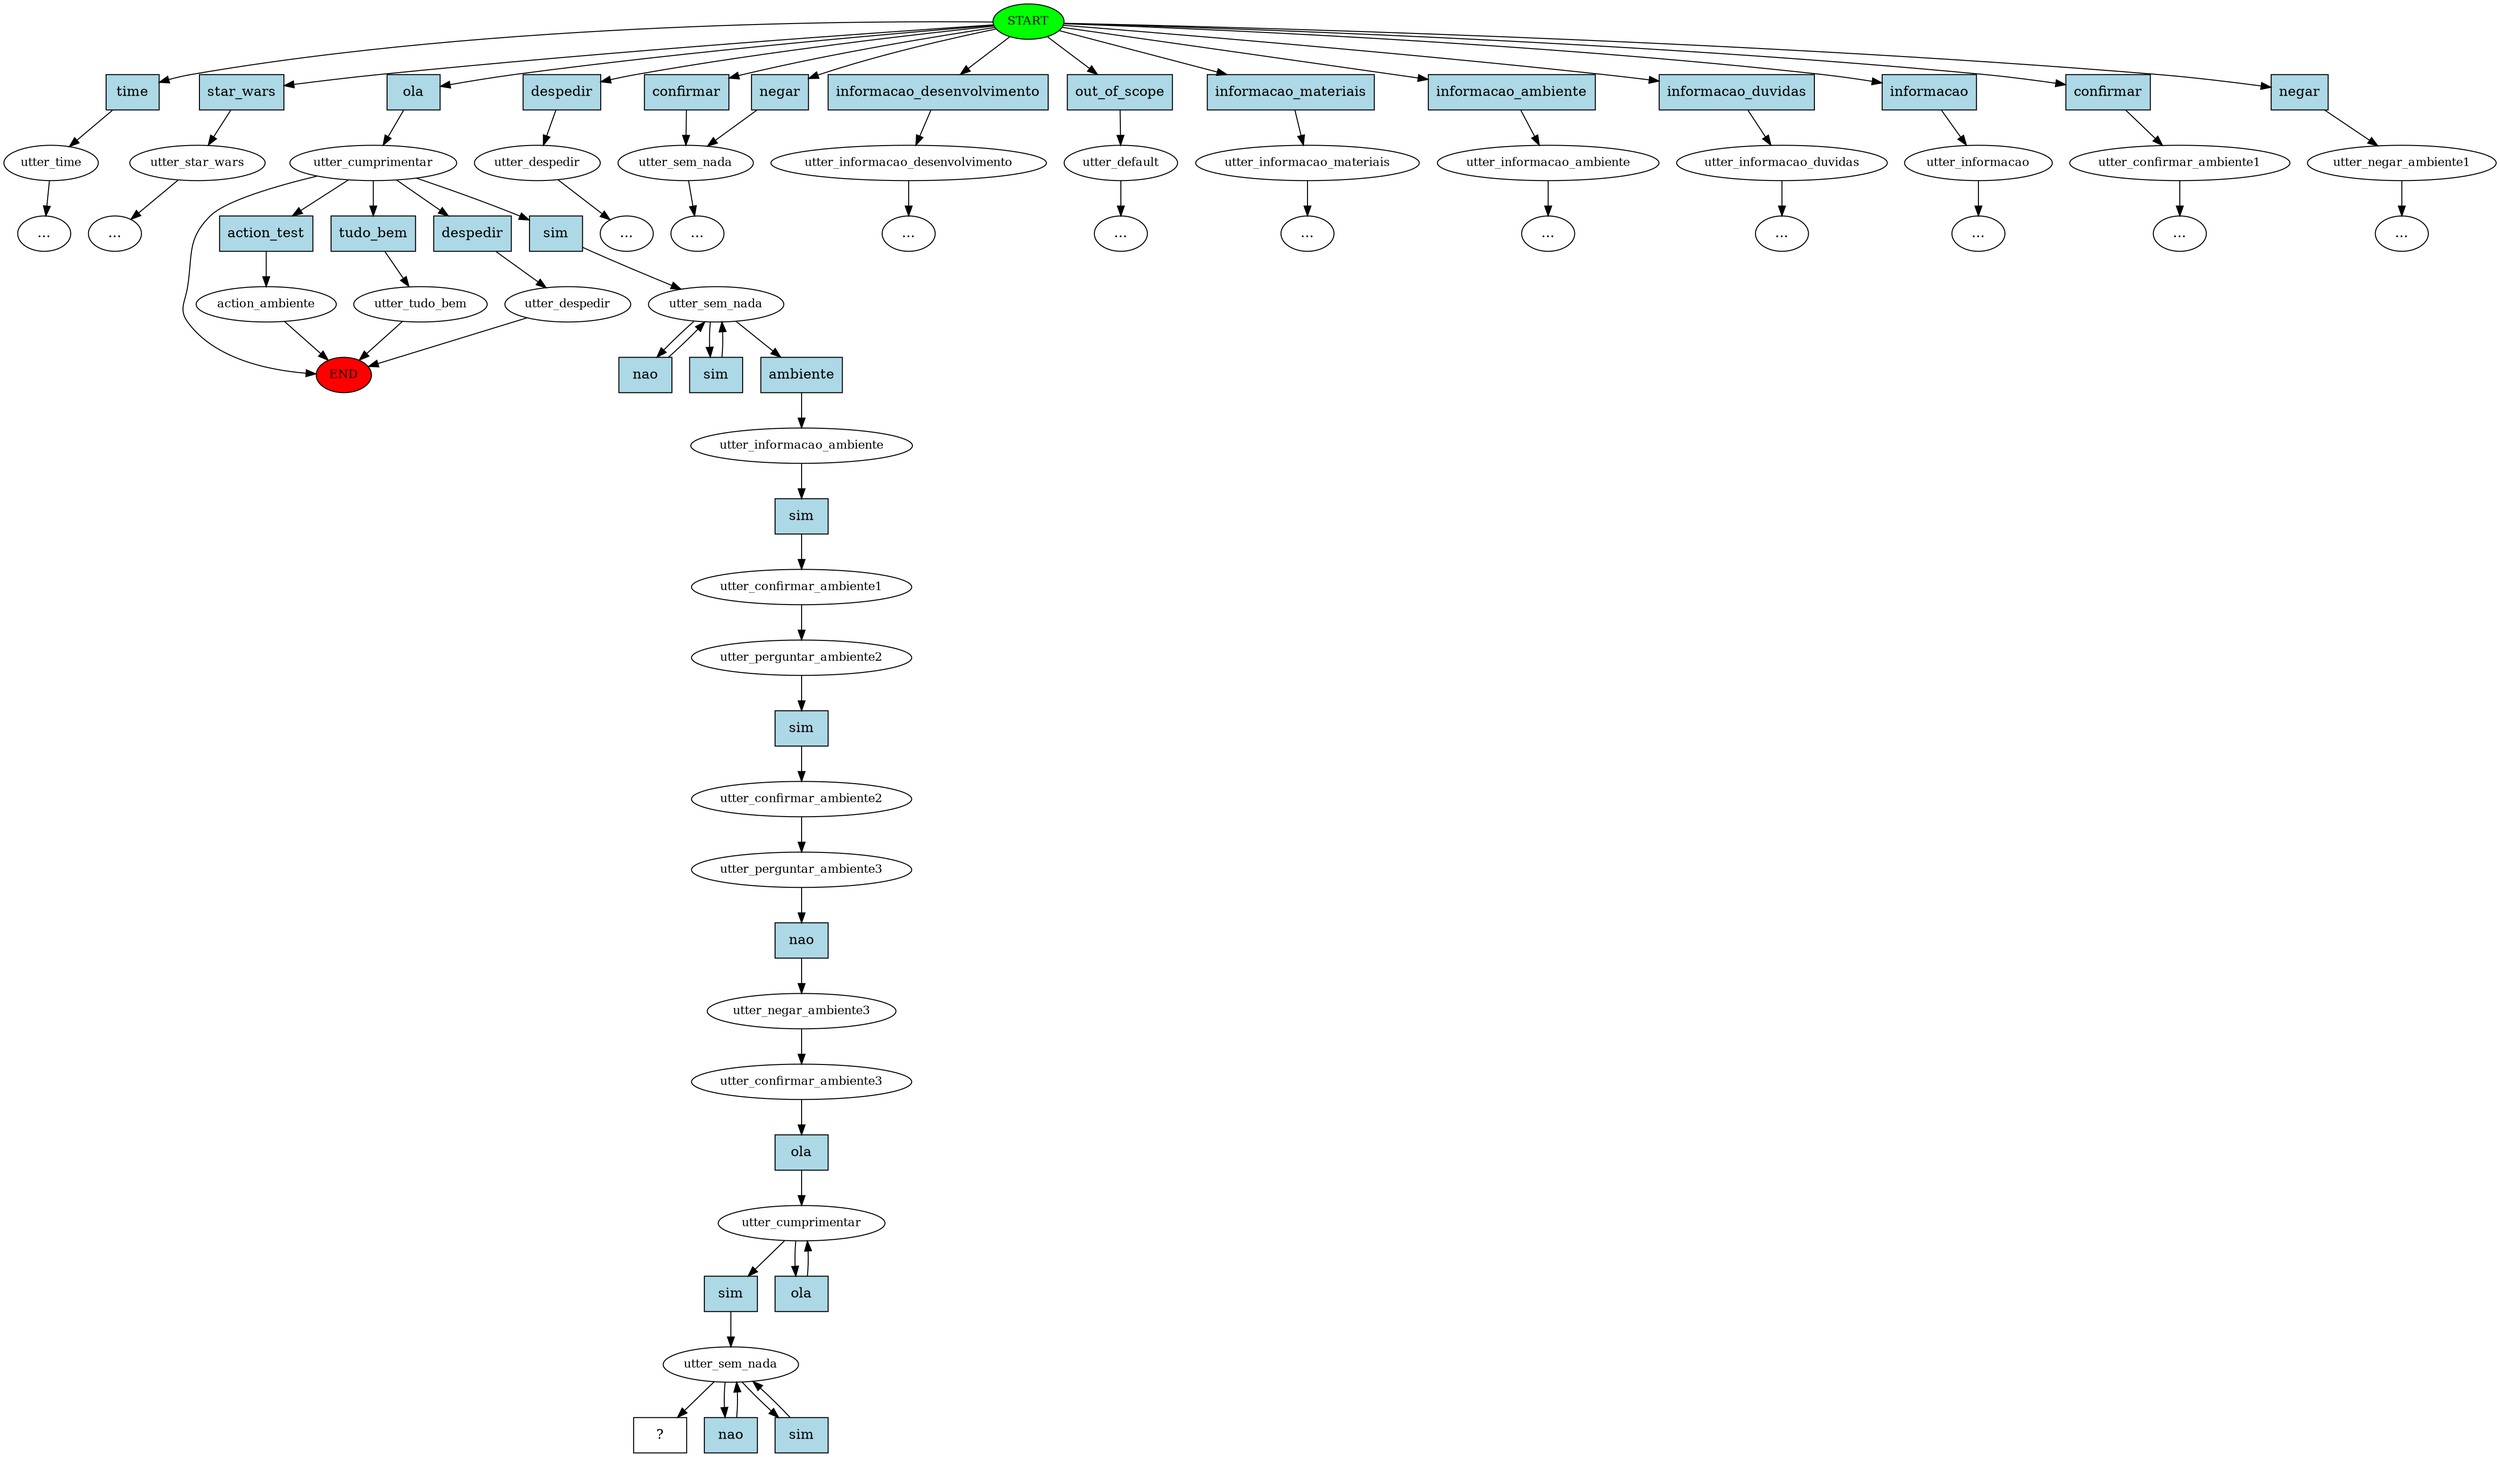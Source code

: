 digraph  {
0 [class="start active", fillcolor=green, fontsize=12, label=START, style=filled];
"-1" [class=end, fillcolor=red, fontsize=12, label=END, style=filled];
1 [class="", fontsize=12, label=utter_time];
"-3" [class=ellipsis, label="..."];
2 [class="", fontsize=12, label=utter_star_wars];
"-4" [class=ellipsis, label="..."];
3 [class=active, fontsize=12, label=utter_cumprimentar];
4 [class="", fontsize=12, label=action_ambiente];
5 [class="", fontsize=12, label=utter_despedir];
"-5" [class=ellipsis, label="..."];
6 [class="", fontsize=12, label=utter_sem_nada];
"-7" [class=ellipsis, label="..."];
9 [class="", fontsize=12, label=utter_tudo_bem];
10 [class="", fontsize=12, label=utter_informacao_desenvolvimento];
"-8" [class=ellipsis, label="..."];
11 [class="", fontsize=12, label=utter_default];
"-9" [class=ellipsis, label="..."];
12 [class="", fontsize=12, label=utter_informacao_materiais];
"-10" [class=ellipsis, label="..."];
13 [class="", fontsize=12, label=utter_informacao_ambiente];
15 [class="", fontsize=12, label=utter_informacao_duvidas];
"-13" [class=ellipsis, label="..."];
16 [class="", fontsize=12, label=utter_informacao];
"-16" [class=ellipsis, label="..."];
20 [class="", fontsize=12, label=utter_despedir];
"-17" [class=ellipsis, label="..."];
23 [class="", fontsize=12, label=utter_confirmar_ambiente1];
"-20" [class=ellipsis, label="..."];
26 [class="", fontsize=12, label=utter_negar_ambiente1];
"-24" [class=ellipsis, label="..."];
31 [class=active, fontsize=12, label=utter_sem_nada];
35 [class=active, fontsize=12, label=utter_informacao_ambiente];
36 [class=active, fontsize=12, label=utter_confirmar_ambiente1];
37 [class=active, fontsize=12, label=utter_perguntar_ambiente2];
38 [class=active, fontsize=12, label=utter_confirmar_ambiente2];
39 [class=active, fontsize=12, label=utter_perguntar_ambiente3];
40 [class=active, fontsize=12, label=utter_negar_ambiente3];
41 [class=active, fontsize=12, label=utter_confirmar_ambiente3];
42 [class=active, fontsize=12, label=utter_cumprimentar];
44 [class=active, fontsize=12, label=utter_sem_nada];
71 [class="intent dashed active", label="  ?  ", shape=rect];
72 [class=intent, fillcolor=lightblue, label=time, shape=rect, style=filled];
73 [class=intent, fillcolor=lightblue, label=star_wars, shape=rect, style=filled];
74 [class="intent active", fillcolor=lightblue, label=ola, shape=rect, style=filled];
75 [class=intent, fillcolor=lightblue, label=despedir, shape=rect, style=filled];
76 [class=intent, fillcolor=lightblue, label=confirmar, shape=rect, style=filled];
77 [class=intent, fillcolor=lightblue, label=negar, shape=rect, style=filled];
78 [class=intent, fillcolor=lightblue, label=informacao_desenvolvimento, shape=rect, style=filled];
79 [class=intent, fillcolor=lightblue, label=out_of_scope, shape=rect, style=filled];
80 [class=intent, fillcolor=lightblue, label=informacao_materiais, shape=rect, style=filled];
81 [class=intent, fillcolor=lightblue, label=informacao_ambiente, shape=rect, style=filled];
82 [class=intent, fillcolor=lightblue, label=informacao_duvidas, shape=rect, style=filled];
83 [class=intent, fillcolor=lightblue, label=informacao, shape=rect, style=filled];
84 [class=intent, fillcolor=lightblue, label=confirmar, shape=rect, style=filled];
85 [class=intent, fillcolor=lightblue, label=negar, shape=rect, style=filled];
86 [class=intent, fillcolor=lightblue, label=action_test, shape=rect, style=filled];
87 [class=intent, fillcolor=lightblue, label=tudo_bem, shape=rect, style=filled];
88 [class=intent, fillcolor=lightblue, label=despedir, shape=rect, style=filled];
89 [class="intent active", fillcolor=lightblue, label=sim, shape=rect, style=filled];
90 [class="intent active", fillcolor=lightblue, label=nao, shape=rect, style=filled];
91 [class="intent active", fillcolor=lightblue, label=sim, shape=rect, style=filled];
92 [class="intent active", fillcolor=lightblue, label=ambiente, shape=rect, style=filled];
93 [class="intent active", fillcolor=lightblue, label=sim, shape=rect, style=filled];
94 [class="intent active", fillcolor=lightblue, label=sim, shape=rect, style=filled];
95 [class="intent active", fillcolor=lightblue, label=nao, shape=rect, style=filled];
96 [class="intent active", fillcolor=lightblue, label=ola, shape=rect, style=filled];
97 [class="intent active", fillcolor=lightblue, label=sim, shape=rect, style=filled];
98 [class="intent active", fillcolor=lightblue, label=ola, shape=rect, style=filled];
99 [class="intent active", fillcolor=lightblue, label=nao, shape=rect, style=filled];
100 [class="intent active", fillcolor=lightblue, label=sim, shape=rect, style=filled];
0 -> 72  [class="", key=0];
0 -> 73  [class="", key=0];
0 -> 74  [class=active, key=0];
0 -> 75  [class="", key=0];
0 -> 76  [class="", key=0];
0 -> 77  [class="", key=0];
0 -> 78  [class="", key=0];
0 -> 79  [class="", key=0];
0 -> 80  [class="", key=0];
0 -> 81  [class="", key=0];
0 -> 82  [class="", key=0];
0 -> 83  [class="", key=0];
0 -> 84  [class="", key=0];
0 -> 85  [class="", key=0];
1 -> "-3"  [class="", key=NONE, label=""];
2 -> "-4"  [class="", key=NONE, label=""];
3 -> "-1"  [class="", key=NONE, label=""];
3 -> 86  [class="", key=0];
3 -> 87  [class="", key=0];
3 -> 88  [class="", key=0];
3 -> 89  [class=active, key=0];
4 -> "-1"  [class="", key=NONE, label=""];
5 -> "-5"  [class="", key=NONE, label=""];
6 -> "-7"  [class="", key=NONE, label=""];
9 -> "-1"  [class="", key=NONE, label=""];
10 -> "-8"  [class="", key=NONE, label=""];
11 -> "-9"  [class="", key=NONE, label=""];
12 -> "-10"  [class="", key=NONE, label=""];
13 -> "-17"  [class="", key=NONE, label=""];
15 -> "-13"  [class="", key=NONE, label=""];
16 -> "-16"  [class="", key=NONE, label=""];
20 -> "-1"  [class="", key=NONE, label=""];
23 -> "-20"  [class="", key=NONE, label=""];
26 -> "-24"  [class="", key=NONE, label=""];
31 -> 90  [class=active, key=0];
31 -> 91  [class=active, key=0];
31 -> 92  [class=active, key=0];
35 -> 93  [class=active, key=0];
36 -> 37  [class=active, key=NONE, label=""];
37 -> 94  [class=active, key=0];
38 -> 39  [class=active, key=NONE, label=""];
39 -> 95  [class=active, key=0];
40 -> 41  [class=active, key=NONE, label=""];
41 -> 96  [class=active, key=0];
42 -> 97  [class=active, key=0];
42 -> 98  [class=active, key=0];
44 -> 71  [class=active, key=NONE, label=""];
44 -> 99  [class=active, key=0];
44 -> 100  [class=active, key=0];
72 -> 1  [class="", key=0];
73 -> 2  [class="", key=0];
74 -> 3  [class=active, key=0];
75 -> 5  [class="", key=0];
76 -> 6  [class="", key=0];
77 -> 6  [class="", key=0];
78 -> 10  [class="", key=0];
79 -> 11  [class="", key=0];
80 -> 12  [class="", key=0];
81 -> 13  [class="", key=0];
82 -> 15  [class="", key=0];
83 -> 16  [class="", key=0];
84 -> 23  [class="", key=0];
85 -> 26  [class="", key=0];
86 -> 4  [class="", key=0];
87 -> 9  [class="", key=0];
88 -> 20  [class="", key=0];
89 -> 31  [class=active, key=0];
90 -> 31  [class=active, key=0];
91 -> 31  [class=active, key=0];
92 -> 35  [class=active, key=0];
93 -> 36  [class=active, key=0];
94 -> 38  [class=active, key=0];
95 -> 40  [class=active, key=0];
96 -> 42  [class=active, key=0];
97 -> 44  [class=active, key=0];
98 -> 42  [class=active, key=0];
99 -> 44  [class=active, key=0];
100 -> 44  [class=active, key=0];
}
